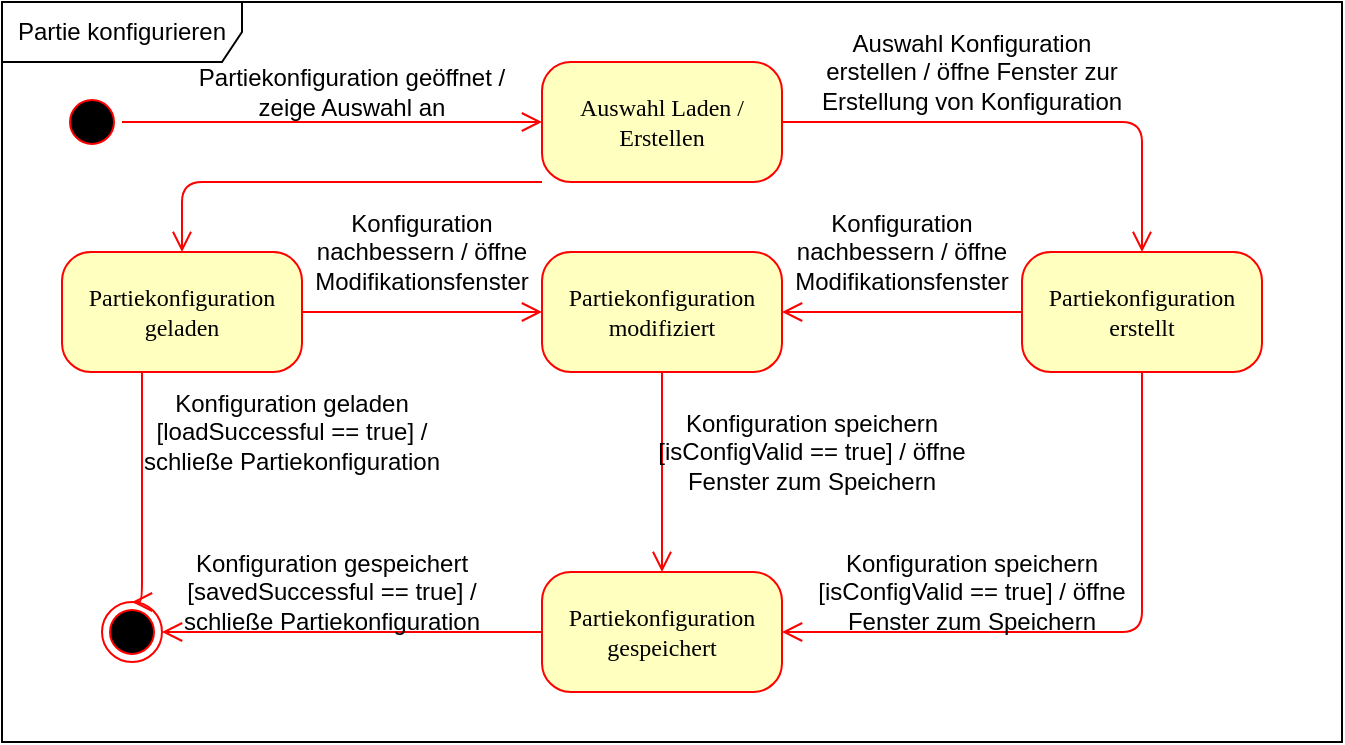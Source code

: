 <mxfile version="15.8.4" type="device" pages="2"><diagram id="kgpKYQtTHZ0yAKxKKP6v" name="Hauptdiagram"><mxGraphModel dx="1185" dy="1821" grid="1" gridSize="10" guides="1" tooltips="1" connect="1" arrows="1" fold="1" page="1" pageScale="1" pageWidth="850" pageHeight="1100" math="0" shadow="0"><root><mxCell id="0"/><mxCell id="1" parent="0"/><mxCell id="xuzjx9d0tv0y7_3FMJZy-31" value="Partie konfigurieren&lt;br&gt;" style="shape=umlFrame;whiteSpace=wrap;html=1;width=120;height=30;" vertex="1" parent="1"><mxGeometry x="90" y="-690" width="670" height="370" as="geometry"/></mxCell><mxCell id="xuzjx9d0tv0y7_3FMJZy-17" value="Auswahl Laden / Erstellen" style="rounded=1;whiteSpace=wrap;html=1;arcSize=24;fillColor=#ffffc0;strokeColor=#ff0000;shadow=0;comic=0;labelBackgroundColor=none;fontFamily=Verdana;fontSize=12;fontColor=#000000;align=center;" vertex="1" parent="1"><mxGeometry x="360" y="-660" width="120" height="60" as="geometry"/></mxCell><mxCell id="xuzjx9d0tv0y7_3FMJZy-18" value="" style="ellipse;html=1;shape=endState;fillColor=#000000;strokeColor=#ff0000;rounded=1;shadow=0;comic=0;labelBackgroundColor=none;fontFamily=Verdana;fontSize=12;fontColor=#000000;align=center;" vertex="1" parent="1"><mxGeometry x="140" y="-390" width="30" height="30" as="geometry"/></mxCell><mxCell id="xuzjx9d0tv0y7_3FMJZy-19" style="edgeStyle=elbowEdgeStyle;html=1;labelBackgroundColor=none;endArrow=open;endSize=8;strokeColor=#ff0000;fontFamily=Verdana;fontSize=12;align=left;" edge="1" parent="1" source="xuzjx9d0tv0y7_3FMJZy-20" target="xuzjx9d0tv0y7_3FMJZy-17"><mxGeometry relative="1" as="geometry"/></mxCell><mxCell id="xuzjx9d0tv0y7_3FMJZy-20" value="" style="ellipse;html=1;shape=startState;fillColor=#000000;strokeColor=#ff0000;rounded=1;shadow=0;comic=0;labelBackgroundColor=none;fontFamily=Verdana;fontSize=12;fontColor=#000000;align=center;direction=south;" vertex="1" parent="1"><mxGeometry x="120" y="-645" width="30" height="30" as="geometry"/></mxCell><mxCell id="xuzjx9d0tv0y7_3FMJZy-21" value="Partiekonfiguration erstellt" style="rounded=1;whiteSpace=wrap;html=1;arcSize=24;fillColor=#ffffc0;strokeColor=#ff0000;shadow=0;comic=0;labelBackgroundColor=none;fontFamily=Verdana;fontSize=12;fontColor=#000000;align=center;" vertex="1" parent="1"><mxGeometry x="600" y="-565" width="120" height="60" as="geometry"/></mxCell><mxCell id="xuzjx9d0tv0y7_3FMJZy-22" value="Partiekonfiguration geladen" style="rounded=1;whiteSpace=wrap;html=1;arcSize=24;fillColor=#ffffc0;strokeColor=#ff0000;shadow=0;comic=0;labelBackgroundColor=none;fontFamily=Verdana;fontSize=12;fontColor=#000000;align=center;" vertex="1" parent="1"><mxGeometry x="120" y="-565" width="120" height="60" as="geometry"/></mxCell><mxCell id="xuzjx9d0tv0y7_3FMJZy-23" value="Partiekonfiguration gespeichert" style="rounded=1;whiteSpace=wrap;html=1;arcSize=24;fillColor=#ffffc0;strokeColor=#ff0000;shadow=0;comic=0;labelBackgroundColor=none;fontFamily=Verdana;fontSize=12;fontColor=#000000;align=center;" vertex="1" parent="1"><mxGeometry x="360" y="-405" width="120" height="60" as="geometry"/></mxCell><mxCell id="xuzjx9d0tv0y7_3FMJZy-24" style="edgeStyle=elbowEdgeStyle;html=1;labelBackgroundColor=none;endArrow=open;endSize=8;strokeColor=#ff0000;fontFamily=Verdana;fontSize=12;align=left;exitX=0;exitY=0.5;exitDx=0;exitDy=0;entryX=1;entryY=0.5;entryDx=0;entryDy=0;" edge="1" parent="1" source="xuzjx9d0tv0y7_3FMJZy-23" target="xuzjx9d0tv0y7_3FMJZy-18"><mxGeometry relative="1" as="geometry"><mxPoint x="-320" y="-1020.0" as="sourcePoint"/><mxPoint x="-240" y="-1020.0" as="targetPoint"/></mxGeometry></mxCell><mxCell id="xuzjx9d0tv0y7_3FMJZy-25" style="edgeStyle=elbowEdgeStyle;html=1;labelBackgroundColor=none;endArrow=open;endSize=8;strokeColor=#ff0000;fontFamily=Verdana;fontSize=12;align=left;entryX=0.5;entryY=0;entryDx=0;entryDy=0;" edge="1" parent="1" target="xuzjx9d0tv0y7_3FMJZy-18"><mxGeometry relative="1" as="geometry"><mxPoint x="160" y="-505" as="sourcePoint"/><mxPoint x="-310" y="-830" as="targetPoint"/><Array as="points"><mxPoint x="160" y="-460"/><mxPoint x="170" y="-485"/><mxPoint x="160" y="-485"/><mxPoint x="145" y="-485"/></Array></mxGeometry></mxCell><mxCell id="xuzjx9d0tv0y7_3FMJZy-26" value="Partiekonfiguration modifiziert" style="rounded=1;whiteSpace=wrap;html=1;arcSize=24;fillColor=#ffffc0;strokeColor=#ff0000;shadow=0;comic=0;labelBackgroundColor=none;fontFamily=Verdana;fontSize=12;fontColor=#000000;align=center;" vertex="1" parent="1"><mxGeometry x="360" y="-565" width="120" height="60" as="geometry"/></mxCell><mxCell id="xuzjx9d0tv0y7_3FMJZy-27" style="edgeStyle=elbowEdgeStyle;html=1;labelBackgroundColor=none;endArrow=open;endSize=8;strokeColor=#ff0000;fontFamily=Verdana;fontSize=12;align=left;exitX=1;exitY=0.5;exitDx=0;exitDy=0;entryX=0;entryY=0.5;entryDx=0;entryDy=0;" edge="1" parent="1" source="xuzjx9d0tv0y7_3FMJZy-22" target="xuzjx9d0tv0y7_3FMJZy-26"><mxGeometry relative="1" as="geometry"><mxPoint x="-210" y="-935.0" as="sourcePoint"/><mxPoint x="-150" y="-935" as="targetPoint"/></mxGeometry></mxCell><mxCell id="xuzjx9d0tv0y7_3FMJZy-28" style="edgeStyle=elbowEdgeStyle;html=1;labelBackgroundColor=none;endArrow=open;endSize=8;strokeColor=#ff0000;fontFamily=Verdana;fontSize=12;align=left;exitX=0.5;exitY=1;exitDx=0;exitDy=0;entryX=1;entryY=0.5;entryDx=0;entryDy=0;" edge="1" parent="1" source="xuzjx9d0tv0y7_3FMJZy-21" target="xuzjx9d0tv0y7_3FMJZy-23"><mxGeometry relative="1" as="geometry"><mxPoint x="130" y="-840.42" as="sourcePoint"/><mxPoint x="10" y="-840.42" as="targetPoint"/><Array as="points"><mxPoint x="660" y="-465"/></Array></mxGeometry></mxCell><mxCell id="xuzjx9d0tv0y7_3FMJZy-29" style="edgeStyle=elbowEdgeStyle;html=1;labelBackgroundColor=none;endArrow=open;endSize=8;strokeColor=#ff0000;fontFamily=Verdana;fontSize=12;align=left;exitX=0;exitY=0.5;exitDx=0;exitDy=0;entryX=1;entryY=0.5;entryDx=0;entryDy=0;" edge="1" parent="1" source="xuzjx9d0tv0y7_3FMJZy-21" target="xuzjx9d0tv0y7_3FMJZy-26"><mxGeometry relative="1" as="geometry"><mxPoint x="110" y="-895.0" as="sourcePoint"/><mxPoint x="-15" y="-830" as="targetPoint"/><Array as="points"><mxPoint x="500" y="-535"/></Array></mxGeometry></mxCell><mxCell id="xuzjx9d0tv0y7_3FMJZy-30" style="edgeStyle=elbowEdgeStyle;html=1;labelBackgroundColor=none;endArrow=open;endSize=8;strokeColor=#ff0000;fontFamily=Verdana;fontSize=12;align=left;exitX=1;exitY=0.5;exitDx=0;exitDy=0;entryX=0.5;entryY=0;entryDx=0;entryDy=0;" edge="1" parent="1" source="xuzjx9d0tv0y7_3FMJZy-17" target="xuzjx9d0tv0y7_3FMJZy-21"><mxGeometry relative="1" as="geometry"><mxPoint x="-110" y="-1030.42" as="sourcePoint"/><mxPoint x="-25" y="-1030" as="targetPoint"/><Array as="points"><mxPoint x="660" y="-605"/></Array></mxGeometry></mxCell><mxCell id="xuzjx9d0tv0y7_3FMJZy-32" style="edgeStyle=elbowEdgeStyle;html=1;labelBackgroundColor=none;endArrow=open;endSize=8;strokeColor=#ff0000;fontFamily=Verdana;fontSize=12;align=left;exitX=0;exitY=1;exitDx=0;exitDy=0;entryX=0.5;entryY=0;entryDx=0;entryDy=0;" edge="1" parent="1" source="xuzjx9d0tv0y7_3FMJZy-17" target="xuzjx9d0tv0y7_3FMJZy-22"><mxGeometry relative="1" as="geometry"><mxPoint x="490" y="-620" as="sourcePoint"/><mxPoint x="180" y="-570" as="targetPoint"/><Array as="points"><mxPoint x="180" y="-590"/></Array></mxGeometry></mxCell><mxCell id="xuzjx9d0tv0y7_3FMJZy-33" value="Partiekonfiguration geöffnet / zeige Auswahl an" style="text;html=1;strokeColor=none;fillColor=none;align=center;verticalAlign=middle;whiteSpace=wrap;rounded=0;" vertex="1" parent="1"><mxGeometry x="180" y="-660" width="170" height="30" as="geometry"/></mxCell><mxCell id="xuzjx9d0tv0y7_3FMJZy-34" value="Auswahl Konfiguration erstellen / öffne Fenster zur Erstellung von Konfiguration" style="text;html=1;strokeColor=none;fillColor=none;align=center;verticalAlign=middle;whiteSpace=wrap;rounded=0;" vertex="1" parent="1"><mxGeometry x="490" y="-670" width="170" height="30" as="geometry"/></mxCell><mxCell id="xuzjx9d0tv0y7_3FMJZy-35" value="Konfiguration speichern [isConfigValid == true] / öffne Fenster zum Speichern" style="text;html=1;strokeColor=none;fillColor=none;align=center;verticalAlign=middle;whiteSpace=wrap;rounded=0;" vertex="1" parent="1"><mxGeometry x="490" y="-410" width="170" height="30" as="geometry"/></mxCell><mxCell id="xuzjx9d0tv0y7_3FMJZy-36" value="Konfiguration gespeichert [savedSuccessful == true] / schließe Partiekonfiguration" style="text;html=1;strokeColor=none;fillColor=none;align=center;verticalAlign=middle;whiteSpace=wrap;rounded=0;" vertex="1" parent="1"><mxGeometry x="170" y="-410" width="170" height="30" as="geometry"/></mxCell><mxCell id="xuzjx9d0tv0y7_3FMJZy-37" value="Konfiguration geladen [loadSuccessful == true] / schließe Partiekonfiguration" style="text;html=1;strokeColor=none;fillColor=none;align=center;verticalAlign=middle;whiteSpace=wrap;rounded=0;" vertex="1" parent="1"><mxGeometry x="150" y="-490" width="170" height="30" as="geometry"/></mxCell><mxCell id="xuzjx9d0tv0y7_3FMJZy-38" value="Konfiguration nachbessern / öffne Modifikationsfenster" style="text;html=1;strokeColor=none;fillColor=none;align=center;verticalAlign=middle;whiteSpace=wrap;rounded=0;" vertex="1" parent="1"><mxGeometry x="490" y="-580" width="100" height="30" as="geometry"/></mxCell><mxCell id="xuzjx9d0tv0y7_3FMJZy-39" value="Konfiguration nachbessern / öffne Modifikationsfenster" style="text;html=1;strokeColor=none;fillColor=none;align=center;verticalAlign=middle;whiteSpace=wrap;rounded=0;" vertex="1" parent="1"><mxGeometry x="250" y="-580" width="100" height="30" as="geometry"/></mxCell><mxCell id="xuzjx9d0tv0y7_3FMJZy-40" style="edgeStyle=elbowEdgeStyle;html=1;labelBackgroundColor=none;endArrow=open;endSize=8;strokeColor=#ff0000;fontFamily=Verdana;fontSize=12;align=left;exitX=0.5;exitY=1;exitDx=0;exitDy=0;entryX=0.5;entryY=0;entryDx=0;entryDy=0;" edge="1" parent="1" source="xuzjx9d0tv0y7_3FMJZy-26" target="xuzjx9d0tv0y7_3FMJZy-23"><mxGeometry relative="1" as="geometry"><mxPoint x="490" y="-620" as="sourcePoint"/><mxPoint x="670" y="-555" as="targetPoint"/><Array as="points"><mxPoint x="420" y="-450"/></Array></mxGeometry></mxCell><mxCell id="xuzjx9d0tv0y7_3FMJZy-41" value="Konfiguration speichern [isConfigValid == true] / öffne Fenster zum Speichern" style="text;html=1;strokeColor=none;fillColor=none;align=center;verticalAlign=middle;whiteSpace=wrap;rounded=0;" vertex="1" parent="1"><mxGeometry x="410" y="-480" width="170" height="30" as="geometry"/></mxCell></root></mxGraphModel></diagram><diagram id="NQqQ5g8bMHIu-a4A1hK1" name="Szenario erstellen und konfigurieren"><mxGraphModel dx="1342" dy="865" grid="1" gridSize="10" guides="1" tooltips="1" connect="1" arrows="1" fold="1" page="1" pageScale="1" pageWidth="1169" pageHeight="827" math="0" shadow="0"><root><mxCell id="QoTryFh_yKY28BLgVSVw-0"/><mxCell id="QoTryFh_yKY28BLgVSVw-1" parent="QoTryFh_yKY28BLgVSVw-0"/><mxCell id="QoTryFh_yKY28BLgVSVw-28" value="Auswahl Laden / Modifizieren / Erstellen" style="rounded=1;whiteSpace=wrap;html=1;arcSize=24;fillColor=#ffffc0;strokeColor=#ff0000;shadow=0;comic=0;labelBackgroundColor=none;fontFamily=Verdana;fontSize=12;fontColor=#000000;align=center;" vertex="1" parent="QoTryFh_yKY28BLgVSVw-1"><mxGeometry x="220" y="60" width="120" height="60" as="geometry"/></mxCell><mxCell id="QoTryFh_yKY28BLgVSVw-29" value="" style="ellipse;html=1;shape=endState;fillColor=#000000;strokeColor=#ff0000;rounded=1;shadow=0;comic=0;labelBackgroundColor=none;fontFamily=Verdana;fontSize=12;fontColor=#000000;align=center;" vertex="1" parent="QoTryFh_yKY28BLgVSVw-1"><mxGeometry x="130" y="380" width="30" height="30" as="geometry"/></mxCell><mxCell id="QoTryFh_yKY28BLgVSVw-30" style="edgeStyle=elbowEdgeStyle;html=1;labelBackgroundColor=none;endArrow=open;endSize=8;strokeColor=#ff0000;fontFamily=Verdana;fontSize=12;align=left;" edge="1" parent="QoTryFh_yKY28BLgVSVw-1" source="QoTryFh_yKY28BLgVSVw-31" target="QoTryFh_yKY28BLgVSVw-28"><mxGeometry relative="1" as="geometry"/></mxCell><mxCell id="QoTryFh_yKY28BLgVSVw-31" value="" style="ellipse;html=1;shape=startState;fillColor=#000000;strokeColor=#ff0000;rounded=1;shadow=0;comic=0;labelBackgroundColor=none;fontFamily=Verdana;fontSize=12;fontColor=#000000;align=center;direction=south;" vertex="1" parent="QoTryFh_yKY28BLgVSVw-1"><mxGeometry x="110" y="75" width="30" height="30" as="geometry"/></mxCell><mxCell id="QoTryFh_yKY28BLgVSVw-32" value="Szenario erstellt" style="rounded=1;whiteSpace=wrap;html=1;arcSize=24;fillColor=#ffffc0;strokeColor=#ff0000;shadow=0;comic=0;labelBackgroundColor=none;fontFamily=Verdana;fontSize=12;fontColor=#000000;align=center;" vertex="1" parent="QoTryFh_yKY28BLgVSVw-1"><mxGeometry x="600" y="155" width="120" height="60" as="geometry"/></mxCell><mxCell id="QoTryFh_yKY28BLgVSVw-33" value="Szenario geladen" style="rounded=1;whiteSpace=wrap;html=1;arcSize=24;fillColor=#ffffc0;strokeColor=#ff0000;shadow=0;comic=0;labelBackgroundColor=none;fontFamily=Verdana;fontSize=12;fontColor=#000000;align=center;" vertex="1" parent="QoTryFh_yKY28BLgVSVw-1"><mxGeometry x="85" y="250" width="120" height="60" as="geometry"/></mxCell><mxCell id="QoTryFh_yKY28BLgVSVw-34" value="Szenario gespeichert" style="rounded=1;whiteSpace=wrap;html=1;arcSize=24;fillColor=#ffffc0;strokeColor=#ff0000;shadow=0;comic=0;labelBackgroundColor=none;fontFamily=Verdana;fontSize=12;fontColor=#000000;align=center;" vertex="1" parent="QoTryFh_yKY28BLgVSVw-1"><mxGeometry x="310" y="365" width="120" height="60" as="geometry"/></mxCell><mxCell id="QoTryFh_yKY28BLgVSVw-35" value="Szenario zufällig erstellt" style="rounded=1;whiteSpace=wrap;html=1;arcSize=24;fillColor=#ffffc0;strokeColor=#ff0000;shadow=0;comic=0;labelBackgroundColor=none;fontFamily=Verdana;fontSize=12;fontColor=#000000;align=center;" vertex="1" parent="QoTryFh_yKY28BLgVSVw-1"><mxGeometry x="600" y="60" width="120" height="60" as="geometry"/></mxCell><mxCell id="QoTryFh_yKY28BLgVSVw-36" style="edgeStyle=elbowEdgeStyle;html=1;labelBackgroundColor=none;endArrow=open;endSize=8;strokeColor=#ff0000;fontFamily=Verdana;fontSize=12;align=left;exitX=0;exitY=0.5;exitDx=0;exitDy=0;entryX=1;entryY=0.5;entryDx=0;entryDy=0;" edge="1" parent="QoTryFh_yKY28BLgVSVw-1" source="QoTryFh_yKY28BLgVSVw-34" target="QoTryFh_yKY28BLgVSVw-29"><mxGeometry relative="1" as="geometry"><mxPoint x="-60" y="10.0" as="sourcePoint"/><mxPoint x="20" y="10.0" as="targetPoint"/></mxGeometry></mxCell><mxCell id="QoTryFh_yKY28BLgVSVw-37" style="edgeStyle=elbowEdgeStyle;html=1;labelBackgroundColor=none;endArrow=open;endSize=8;strokeColor=#ff0000;fontFamily=Verdana;fontSize=12;align=left;entryX=0.5;entryY=0;entryDx=0;entryDy=0;exitX=0.5;exitY=1;exitDx=0;exitDy=0;" edge="1" parent="QoTryFh_yKY28BLgVSVw-1" source="QoTryFh_yKY28BLgVSVw-33" target="QoTryFh_yKY28BLgVSVw-29"><mxGeometry relative="1" as="geometry"><mxPoint x="-75" y="135" as="sourcePoint"/><mxPoint x="-50" y="200" as="targetPoint"/><Array as="points"><mxPoint x="145" y="340"/></Array></mxGeometry></mxCell><mxCell id="QoTryFh_yKY28BLgVSVw-38" value="Szenario modifiziert" style="rounded=1;whiteSpace=wrap;html=1;arcSize=24;fillColor=#ffffc0;strokeColor=#ff0000;shadow=0;comic=0;labelBackgroundColor=none;fontFamily=Verdana;fontSize=12;fontColor=#000000;align=center;" vertex="1" parent="QoTryFh_yKY28BLgVSVw-1"><mxGeometry x="310" y="250" width="120" height="60" as="geometry"/></mxCell><mxCell id="QoTryFh_yKY28BLgVSVw-39" style="edgeStyle=elbowEdgeStyle;html=1;labelBackgroundColor=none;endArrow=open;endSize=8;strokeColor=#ff0000;fontFamily=Verdana;fontSize=12;align=left;exitX=1;exitY=0.5;exitDx=0;exitDy=0;entryX=0;entryY=0.5;entryDx=0;entryDy=0;" edge="1" parent="QoTryFh_yKY28BLgVSVw-1" source="QoTryFh_yKY28BLgVSVw-33" target="QoTryFh_yKY28BLgVSVw-38"><mxGeometry relative="1" as="geometry"><mxPoint x="50" y="95.0" as="sourcePoint"/><mxPoint x="110" y="95" as="targetPoint"/></mxGeometry></mxCell><mxCell id="QoTryFh_yKY28BLgVSVw-40" style="edgeStyle=elbowEdgeStyle;html=1;labelBackgroundColor=none;endArrow=open;endSize=8;strokeColor=#ff0000;fontFamily=Verdana;fontSize=12;align=left;exitX=0.5;exitY=1;exitDx=0;exitDy=0;entryX=1;entryY=0.5;entryDx=0;entryDy=0;" edge="1" parent="QoTryFh_yKY28BLgVSVw-1" source="QoTryFh_yKY28BLgVSVw-32" target="QoTryFh_yKY28BLgVSVw-34"><mxGeometry relative="1" as="geometry"><mxPoint x="390" y="189.58" as="sourcePoint"/><mxPoint x="270" y="189.58" as="targetPoint"/><Array as="points"><mxPoint x="660" y="245"/></Array></mxGeometry></mxCell><mxCell id="QoTryFh_yKY28BLgVSVw-41" style="edgeStyle=elbowEdgeStyle;html=1;labelBackgroundColor=none;endArrow=open;endSize=8;strokeColor=#ff0000;fontFamily=Verdana;fontSize=12;align=left;exitX=0;exitY=0.5;exitDx=0;exitDy=0;entryX=1;entryY=0.5;entryDx=0;entryDy=0;" edge="1" parent="QoTryFh_yKY28BLgVSVw-1" source="QoTryFh_yKY28BLgVSVw-32" target="QoTryFh_yKY28BLgVSVw-38"><mxGeometry relative="1" as="geometry"><mxPoint x="370" y="135.0" as="sourcePoint"/><mxPoint x="245" y="200" as="targetPoint"/><Array as="points"><mxPoint x="490" y="185"/></Array></mxGeometry></mxCell><mxCell id="QoTryFh_yKY28BLgVSVw-42" value="&lt;font style=&quot;font-size: 11px&quot;&gt;zufällig?&lt;/font&gt;" style="rhombus;whiteSpace=wrap;html=1;fillColor=#ffffc0;strokeColor=#ff0000;" vertex="1" parent="QoTryFh_yKY28BLgVSVw-1"><mxGeometry x="445" y="70" width="80" height="40" as="geometry"/></mxCell><mxCell id="QoTryFh_yKY28BLgVSVw-43" value="yes" style="edgeStyle=orthogonalEdgeStyle;html=1;align=left;verticalAlign=bottom;endArrow=open;endSize=8;strokeColor=#ff0000;rounded=0;entryX=0;entryY=0.5;entryDx=0;entryDy=0;" edge="1" parent="QoTryFh_yKY28BLgVSVw-1" source="QoTryFh_yKY28BLgVSVw-42" target="QoTryFh_yKY28BLgVSVw-35"><mxGeometry x="-1" relative="1" as="geometry"><mxPoint x="390" y="-5" as="targetPoint"/></mxGeometry></mxCell><mxCell id="QoTryFh_yKY28BLgVSVw-44" value="no" style="edgeStyle=orthogonalEdgeStyle;html=1;align=left;verticalAlign=top;endArrow=open;endSize=8;strokeColor=#ff0000;rounded=0;entryX=0;entryY=0.25;entryDx=0;entryDy=0;" edge="1" parent="QoTryFh_yKY28BLgVSVw-1" source="QoTryFh_yKY28BLgVSVw-42" target="QoTryFh_yKY28BLgVSVw-32"><mxGeometry x="-0.778" y="5" relative="1" as="geometry"><mxPoint x="270" y="75" as="targetPoint"/><Array as="points"><mxPoint x="485" y="170"/></Array><mxPoint as="offset"/></mxGeometry></mxCell><mxCell id="QoTryFh_yKY28BLgVSVw-45" style="edgeStyle=elbowEdgeStyle;html=1;labelBackgroundColor=none;endArrow=open;endSize=8;strokeColor=#ff0000;fontFamily=Verdana;fontSize=12;align=left;exitX=1;exitY=0.5;exitDx=0;exitDy=0;entryX=0;entryY=0.5;entryDx=0;entryDy=0;" edge="1" parent="QoTryFh_yKY28BLgVSVw-1" source="QoTryFh_yKY28BLgVSVw-28" target="QoTryFh_yKY28BLgVSVw-42"><mxGeometry relative="1" as="geometry"><mxPoint x="150" y="-0.42" as="sourcePoint"/><mxPoint x="225" y="-0.42" as="targetPoint"/></mxGeometry></mxCell><mxCell id="QoTryFh_yKY28BLgVSVw-46" style="edgeStyle=elbowEdgeStyle;html=1;labelBackgroundColor=none;endArrow=open;endSize=8;strokeColor=#ff0000;fontFamily=Verdana;fontSize=12;align=left;entryX=0.5;entryY=0;entryDx=0;entryDy=0;exitX=0.5;exitY=1;exitDx=0;exitDy=0;" edge="1" parent="QoTryFh_yKY28BLgVSVw-1" source="QoTryFh_yKY28BLgVSVw-38" target="QoTryFh_yKY28BLgVSVw-34"><mxGeometry relative="1" as="geometry"><mxPoint x="155" y="320" as="sourcePoint"/><mxPoint x="155" y="390" as="targetPoint"/><Array as="points"><mxPoint x="370" y="340"/></Array></mxGeometry></mxCell></root></mxGraphModel></diagram></mxfile>